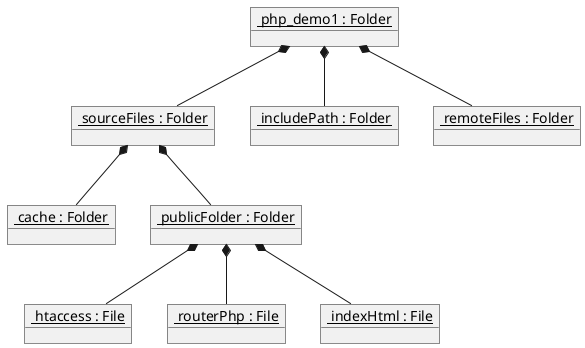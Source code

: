 @startuml

object "<u> php_demo1 : Folder" as php_demo1
object "<u> sourceFiles : Folder" as sourceFiles
object "<u> cache : Folder" as cache
object "<u> publicFolder : Folder" as publicFolder
object "<u> includePath : Folder" as includePath
object "<u> remoteFiles : Folder" as remoteFiles

object "<u> htaccess : File" as htaccess
object "<u> routerPhp : File" as routerPhp
object "<u> indexHtml : File" as indexHtml

php_demo1 *-- sourceFiles
php_demo1 *-- includePath
php_demo1 *-- remoteFiles

sourceFiles *-- cache
sourceFiles *-- publicFolder

publicFolder *-- htaccess
publicFolder *-- routerPhp
publicFolder *-- indexHtml

@enduml
